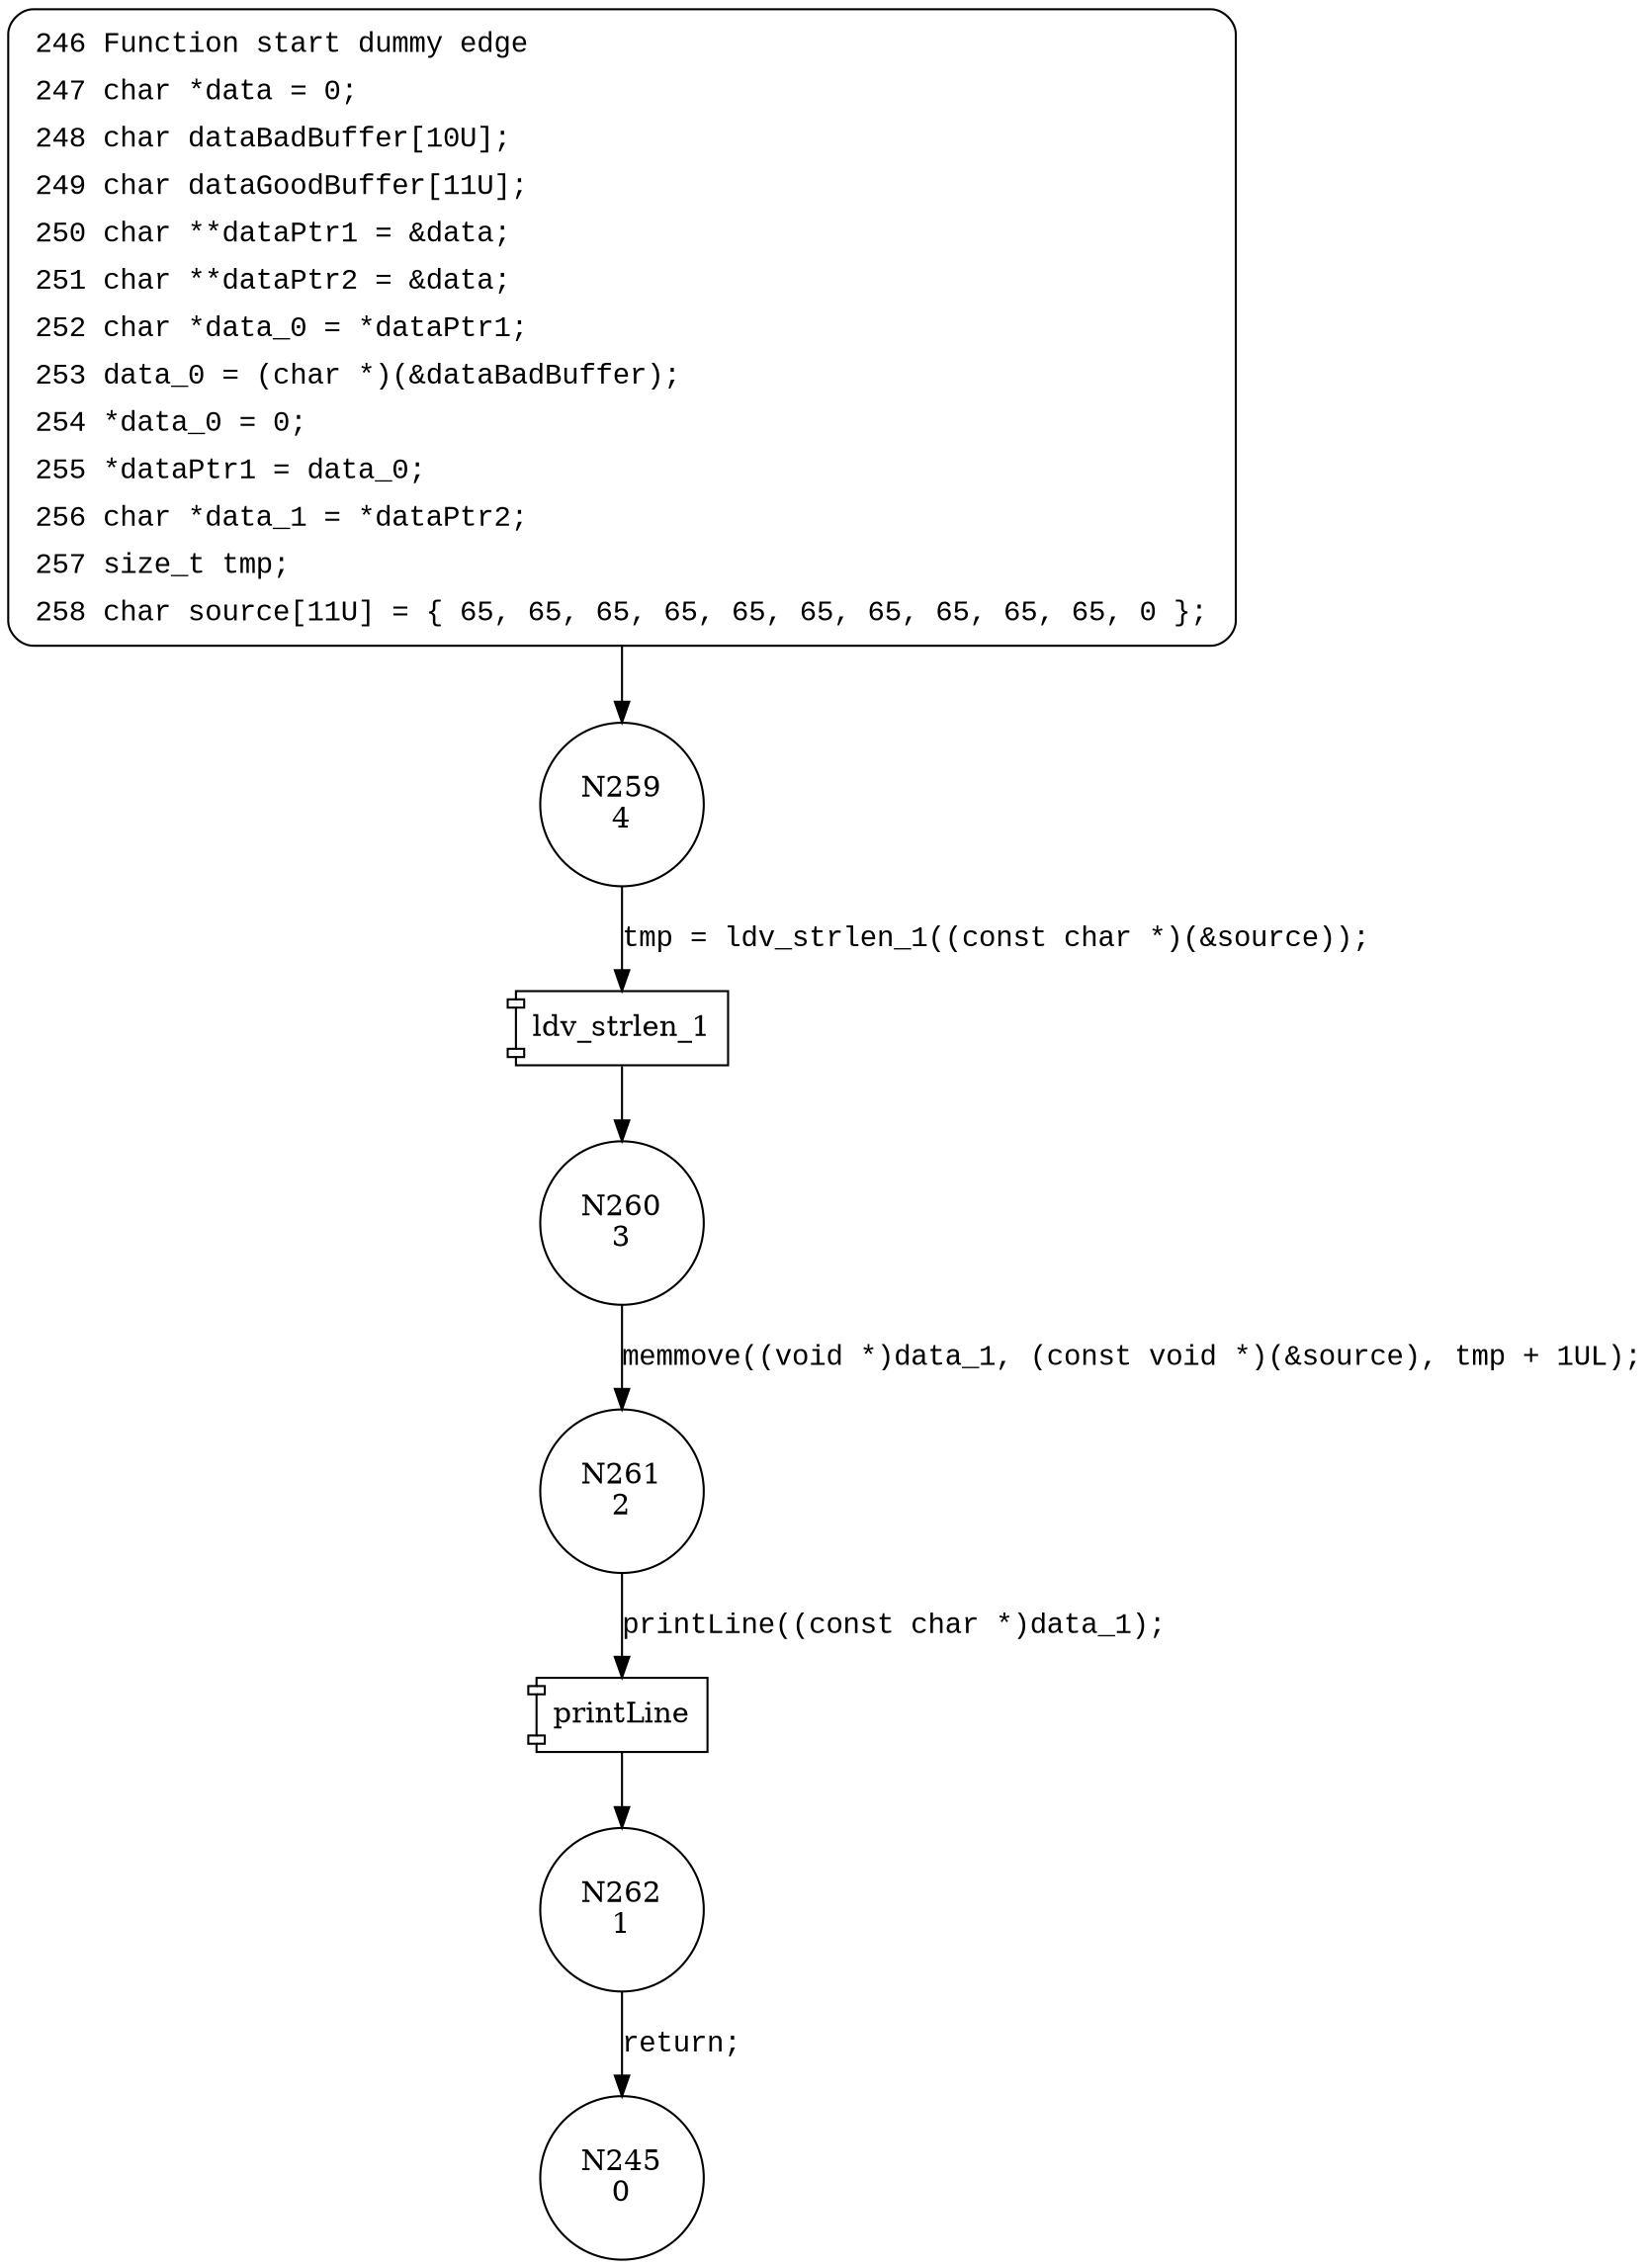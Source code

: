 digraph CWE121_Stack_Based_Buffer_Overflow__CWE193_char_declare_memmove_32_bad {
259 [shape="circle" label="N259\n4"]
260 [shape="circle" label="N260\n3"]
261 [shape="circle" label="N261\n2"]
262 [shape="circle" label="N262\n1"]
245 [shape="circle" label="N245\n0"]
246 [style="filled,bold" penwidth="1" fillcolor="white" fontname="Courier New" shape="Mrecord" label=<<table border="0" cellborder="0" cellpadding="3" bgcolor="white"><tr><td align="right">246</td><td align="left">Function start dummy edge</td></tr><tr><td align="right">247</td><td align="left">char *data = 0;</td></tr><tr><td align="right">248</td><td align="left">char dataBadBuffer[10U];</td></tr><tr><td align="right">249</td><td align="left">char dataGoodBuffer[11U];</td></tr><tr><td align="right">250</td><td align="left">char **dataPtr1 = &amp;data;</td></tr><tr><td align="right">251</td><td align="left">char **dataPtr2 = &amp;data;</td></tr><tr><td align="right">252</td><td align="left">char *data_0 = *dataPtr1;</td></tr><tr><td align="right">253</td><td align="left">data_0 = (char *)(&amp;dataBadBuffer);</td></tr><tr><td align="right">254</td><td align="left">*data_0 = 0;</td></tr><tr><td align="right">255</td><td align="left">*dataPtr1 = data_0;</td></tr><tr><td align="right">256</td><td align="left">char *data_1 = *dataPtr2;</td></tr><tr><td align="right">257</td><td align="left">size_t tmp;</td></tr><tr><td align="right">258</td><td align="left">char source[11U] = &#123; 65, 65, 65, 65, 65, 65, 65, 65, 65, 65, 0 &#125;;</td></tr></table>>]
246 -> 259[label=""]
100031 [shape="component" label="ldv_strlen_1"]
259 -> 100031 [label="tmp = ldv_strlen_1((const char *)(&source));" fontname="Courier New"]
100031 -> 260 [label="" fontname="Courier New"]
100032 [shape="component" label="printLine"]
261 -> 100032 [label="printLine((const char *)data_1);" fontname="Courier New"]
100032 -> 262 [label="" fontname="Courier New"]
260 -> 261 [label="memmove((void *)data_1, (const void *)(&source), tmp + 1UL);" fontname="Courier New"]
262 -> 245 [label="return;" fontname="Courier New"]
}